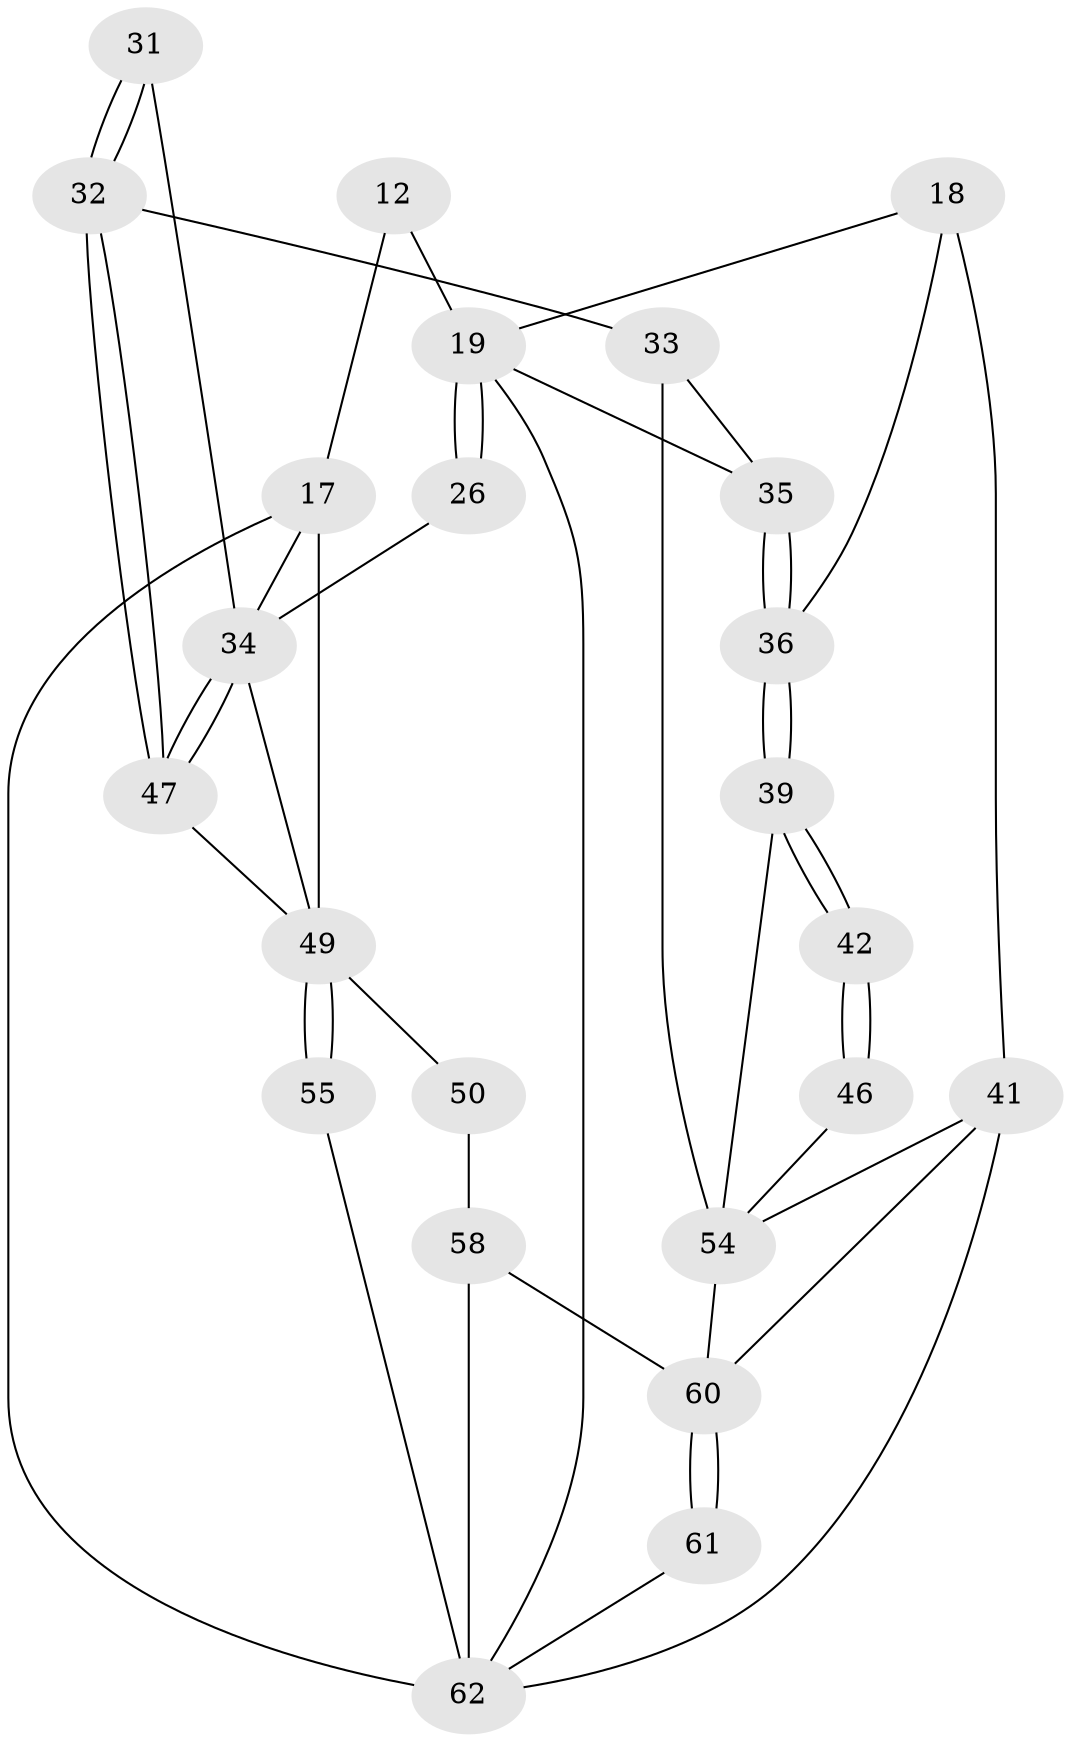 // original degree distribution, {3: 0.04838709677419355, 5: 0.43548387096774194, 6: 0.25806451612903225, 4: 0.25806451612903225}
// Generated by graph-tools (version 1.1) at 2025/06/03/04/25 22:06:22]
// undirected, 24 vertices, 49 edges
graph export_dot {
graph [start="1"]
  node [color=gray90,style=filled];
  12 [pos="+0.6990639108829619+0.35206353242510385",super="+11"];
  17 [pos="+0.9223411276428256+0.39014033928253533",super="+16+15"];
  18 [pos="+0+0",super="+9"];
  19 [pos="+0.4201993627589855+0.49424476760616",super="+14+13+8"];
  26 [pos="+0.6638726928922418+0.40970444786457727"];
  31 [pos="+0.6915696902055128+0.5368555430770366"];
  32 [pos="+0.3991119657223704+0.6470112566114181"];
  33 [pos="+0.3464385318383555+0.6365347192553279"];
  34 [pos="+0.7546014185600776+0.6054906042125641",super="+30+25"];
  35 [pos="+0.1749088560943626+0.5394477261744834",super="+21+22"];
  36 [pos="+0+0.4651989119203641",super="+23"];
  39 [pos="+0+0.7751581860183983"];
  41 [pos="+0+1",super="+4"];
  42 [pos="+0+0.7556278209877673"];
  46 [pos="+0.02936870638197699+0.7369628346146849",super="+43"];
  47 [pos="+0.6535281108763477+0.7904901464531369"];
  49 [pos="+0.8058942832080183+0.8535839724907969",super="+48"];
  50 [pos="+0.6658307602878861+0.821766568223919"];
  54 [pos="+0.004373209698953359+0.8815060704228186",super="+40+45+44"];
  55 [pos="+0.8756380916768293+0.9321841433996038",super="+38"];
  58 [pos="+0.6624475734693525+0.8898986665057256",super="+51"];
  60 [pos="+0.3819541770517746+1",super="+59"];
  61 [pos="+0.3825550726190932+1"];
  62 [pos="+0.7701879157201121+1",super="+57+37"];
  12 -- 19 [weight=2];
  12 -- 17 [weight=2];
  17 -- 62 [weight=2];
  17 -- 49;
  17 -- 34;
  18 -- 41 [weight=2];
  18 -- 36;
  18 -- 19;
  19 -- 26 [weight=2];
  19 -- 26;
  19 -- 35 [weight=2];
  19 -- 62;
  26 -- 34;
  31 -- 32;
  31 -- 32;
  31 -- 34 [weight=2];
  32 -- 33;
  32 -- 47;
  32 -- 47;
  33 -- 35;
  33 -- 54;
  34 -- 47;
  34 -- 47;
  34 -- 49;
  35 -- 36 [weight=2];
  35 -- 36;
  36 -- 39;
  36 -- 39;
  39 -- 42;
  39 -- 42;
  39 -- 54;
  41 -- 60;
  41 -- 54;
  41 -- 62 [weight=2];
  42 -- 46 [weight=2];
  42 -- 46;
  46 -- 54;
  47 -- 49;
  49 -- 50 [weight=2];
  49 -- 55 [weight=2];
  49 -- 55;
  50 -- 58;
  54 -- 60 [weight=2];
  55 -- 62 [weight=2];
  58 -- 60 [weight=2];
  58 -- 62;
  60 -- 61 [weight=2];
  60 -- 61;
  61 -- 62;
}
